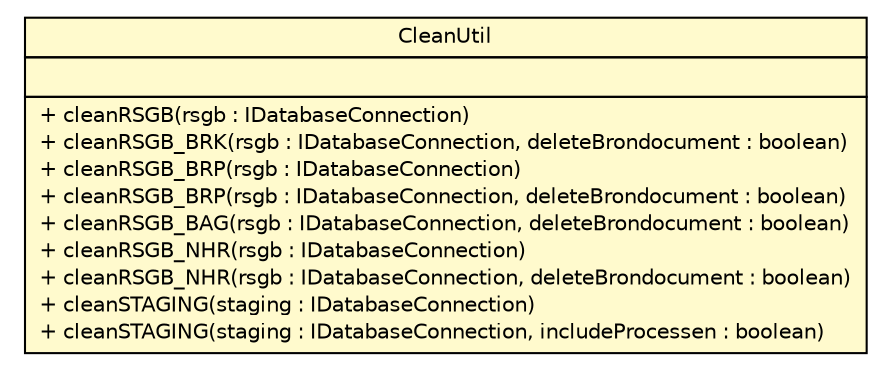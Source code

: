 #!/usr/local/bin/dot
#
# Class diagram 
# Generated by UMLGraph version R5_6-24-gf6e263 (http://www.umlgraph.org/)
#

digraph G {
	edge [fontname="Helvetica",fontsize=10,labelfontname="Helvetica",labelfontsize=10];
	node [fontname="Helvetica",fontsize=10,shape=plaintext];
	nodesep=0.25;
	ranksep=0.5;
	// nl.b3p.brmo.test.util.database.dbunit.CleanUtil
	c17 [label=<<table title="nl.b3p.brmo.test.util.database.dbunit.CleanUtil" border="0" cellborder="1" cellspacing="0" cellpadding="2" port="p" bgcolor="lemonChiffon" href="./CleanUtil.html">
		<tr><td><table border="0" cellspacing="0" cellpadding="1">
<tr><td align="center" balign="center"> CleanUtil </td></tr>
		</table></td></tr>
		<tr><td><table border="0" cellspacing="0" cellpadding="1">
<tr><td align="left" balign="left">  </td></tr>
		</table></td></tr>
		<tr><td><table border="0" cellspacing="0" cellpadding="1">
<tr><td align="left" balign="left"> + cleanRSGB(rsgb : IDatabaseConnection) </td></tr>
<tr><td align="left" balign="left"> + cleanRSGB_BRK(rsgb : IDatabaseConnection, deleteBrondocument : boolean) </td></tr>
<tr><td align="left" balign="left"> + cleanRSGB_BRP(rsgb : IDatabaseConnection) </td></tr>
<tr><td align="left" balign="left"> + cleanRSGB_BRP(rsgb : IDatabaseConnection, deleteBrondocument : boolean) </td></tr>
<tr><td align="left" balign="left"> + cleanRSGB_BAG(rsgb : IDatabaseConnection, deleteBrondocument : boolean) </td></tr>
<tr><td align="left" balign="left"> + cleanRSGB_NHR(rsgb : IDatabaseConnection) </td></tr>
<tr><td align="left" balign="left"> + cleanRSGB_NHR(rsgb : IDatabaseConnection, deleteBrondocument : boolean) </td></tr>
<tr><td align="left" balign="left"> + cleanSTAGING(staging : IDatabaseConnection) </td></tr>
<tr><td align="left" balign="left"> + cleanSTAGING(staging : IDatabaseConnection, includeProcessen : boolean) </td></tr>
		</table></td></tr>
		</table>>, URL="./CleanUtil.html", fontname="Helvetica", fontcolor="black", fontsize=10.0];
}

